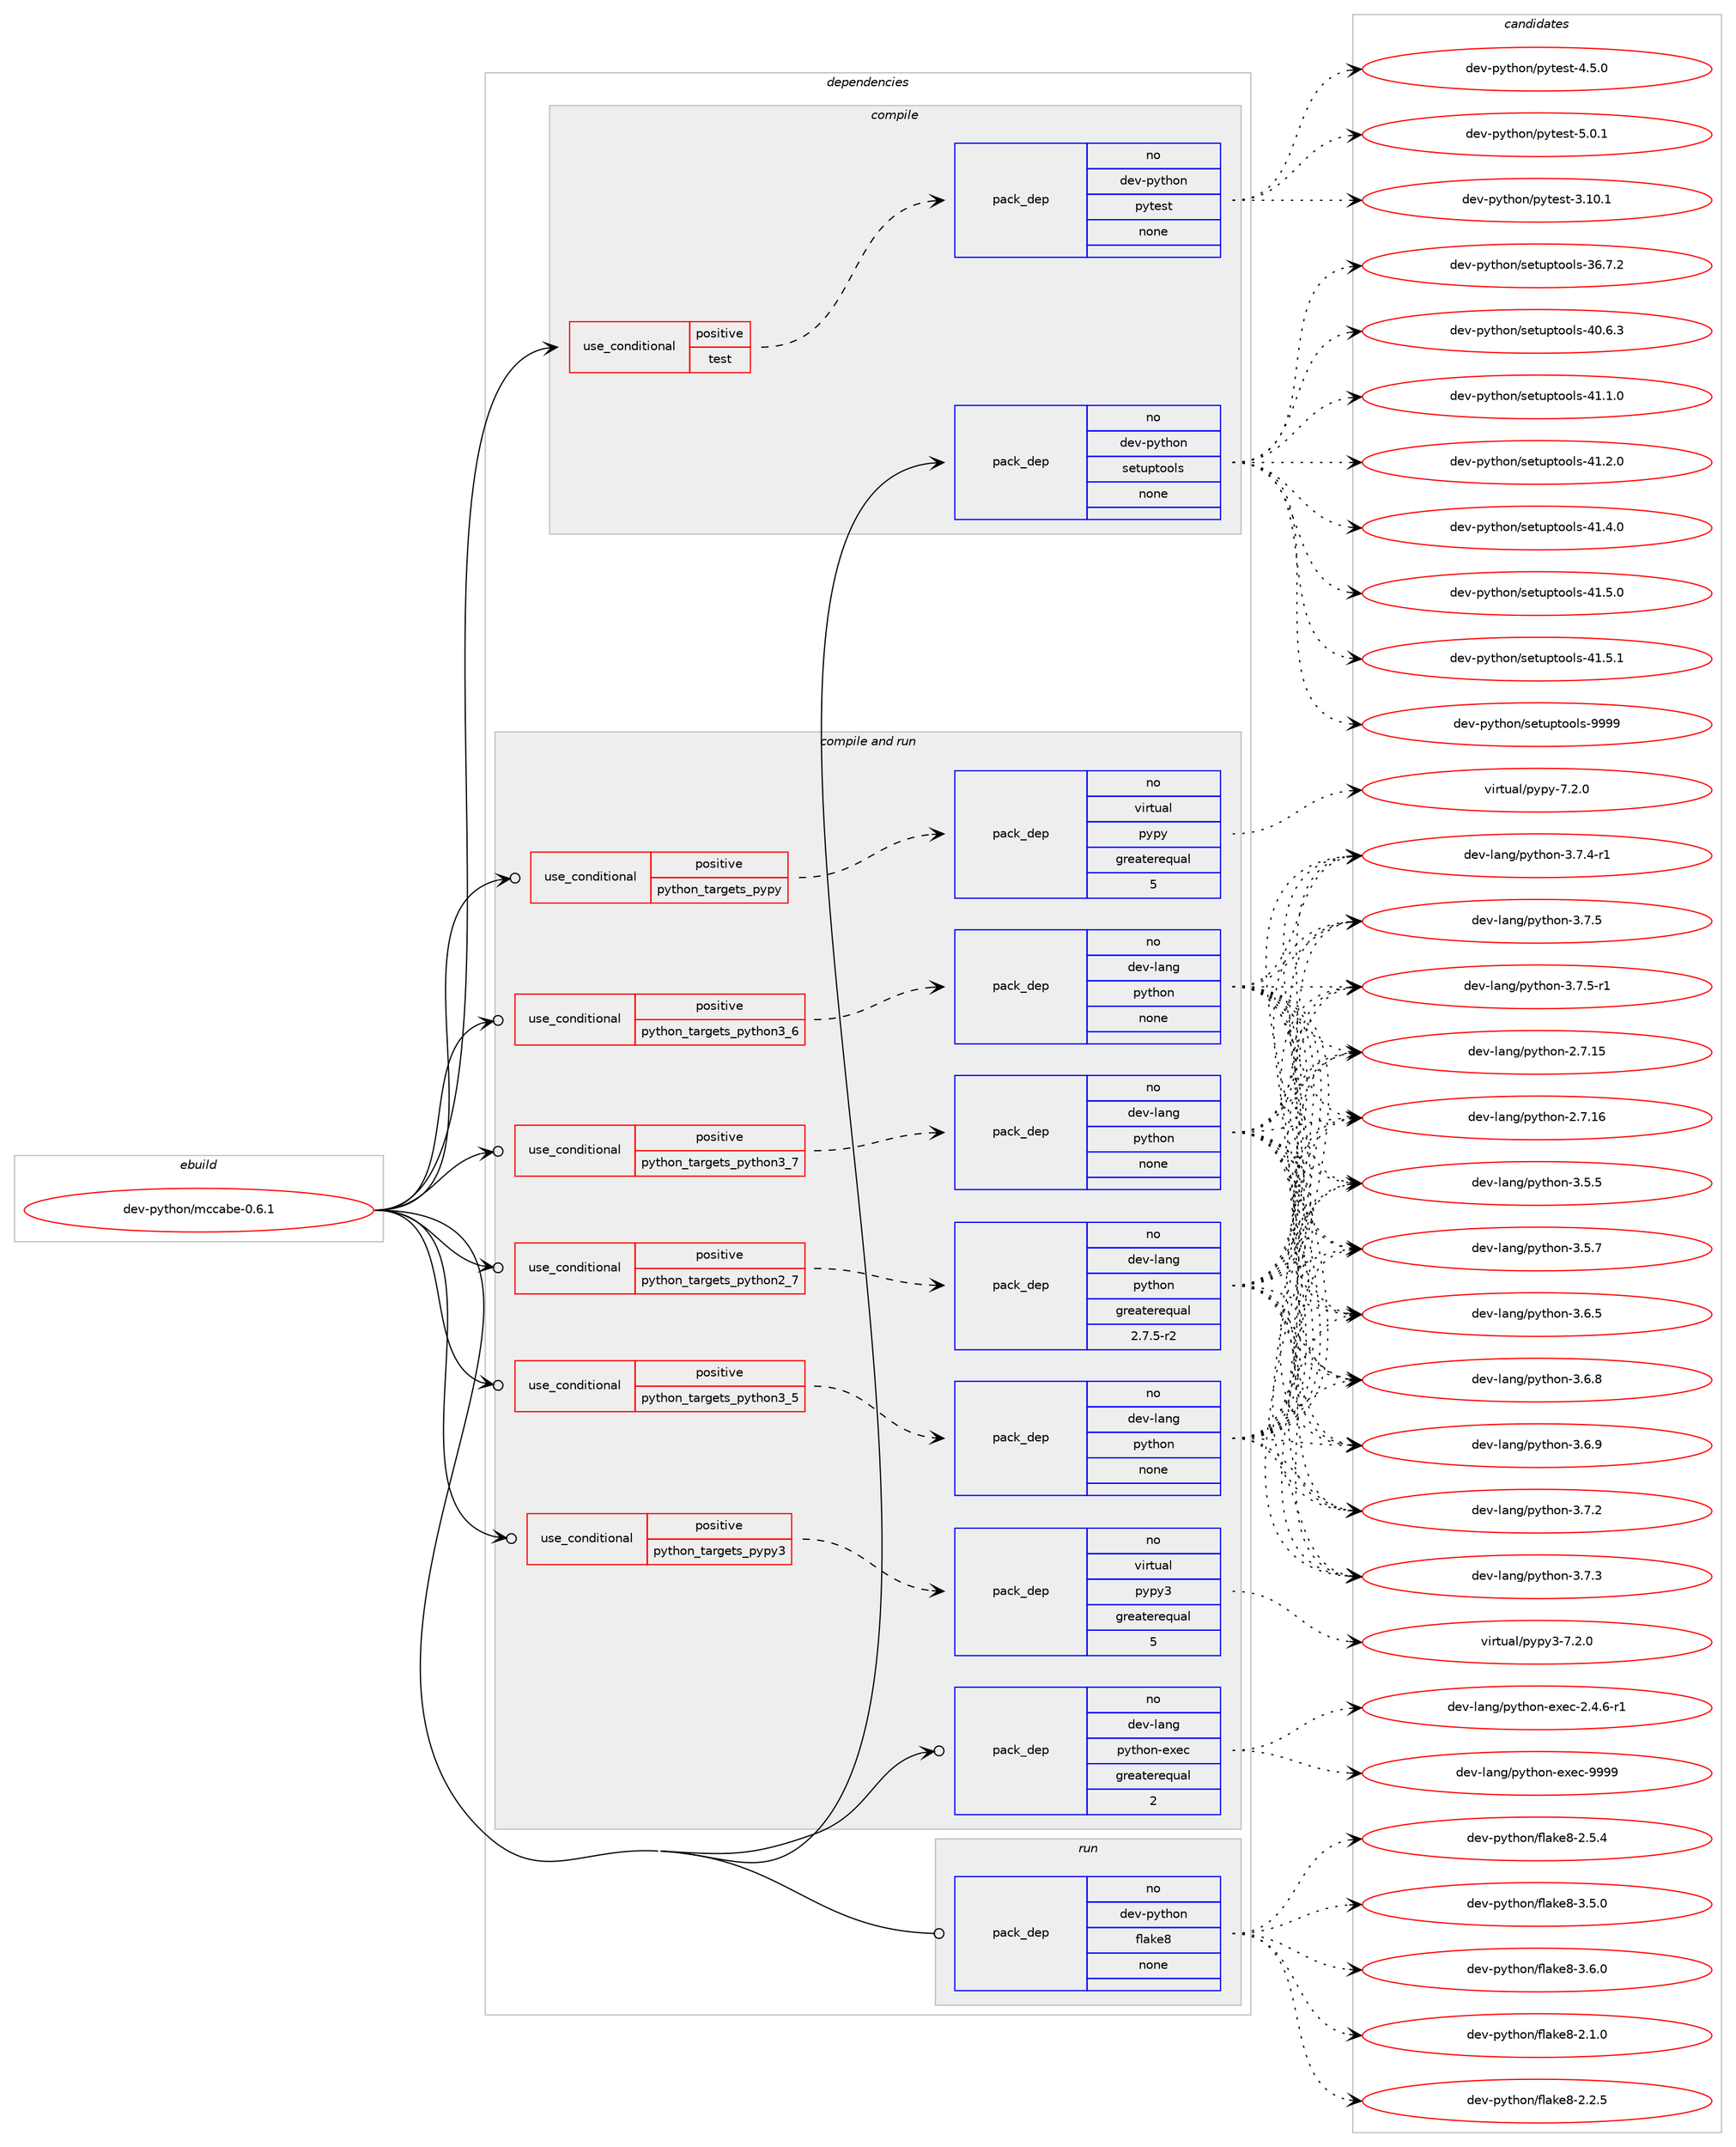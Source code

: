 digraph prolog {

# *************
# Graph options
# *************

newrank=true;
concentrate=true;
compound=true;
graph [rankdir=LR,fontname=Helvetica,fontsize=10,ranksep=1.5];#, ranksep=2.5, nodesep=0.2];
edge  [arrowhead=vee];
node  [fontname=Helvetica,fontsize=10];

# **********
# The ebuild
# **********

subgraph cluster_leftcol {
color=gray;
rank=same;
label=<<i>ebuild</i>>;
id [label="dev-python/mccabe-0.6.1", color=red, width=4, href="../dev-python/mccabe-0.6.1.svg"];
}

# ****************
# The dependencies
# ****************

subgraph cluster_midcol {
color=gray;
label=<<i>dependencies</i>>;
subgraph cluster_compile {
fillcolor="#eeeeee";
style=filled;
label=<<i>compile</i>>;
subgraph cond142434 {
dependency614362 [label=<<TABLE BORDER="0" CELLBORDER="1" CELLSPACING="0" CELLPADDING="4"><TR><TD ROWSPAN="3" CELLPADDING="10">use_conditional</TD></TR><TR><TD>positive</TD></TR><TR><TD>test</TD></TR></TABLE>>, shape=none, color=red];
subgraph pack460123 {
dependency614363 [label=<<TABLE BORDER="0" CELLBORDER="1" CELLSPACING="0" CELLPADDING="4" WIDTH="220"><TR><TD ROWSPAN="6" CELLPADDING="30">pack_dep</TD></TR><TR><TD WIDTH="110">no</TD></TR><TR><TD>dev-python</TD></TR><TR><TD>pytest</TD></TR><TR><TD>none</TD></TR><TR><TD></TD></TR></TABLE>>, shape=none, color=blue];
}
dependency614362:e -> dependency614363:w [weight=20,style="dashed",arrowhead="vee"];
}
id:e -> dependency614362:w [weight=20,style="solid",arrowhead="vee"];
subgraph pack460124 {
dependency614364 [label=<<TABLE BORDER="0" CELLBORDER="1" CELLSPACING="0" CELLPADDING="4" WIDTH="220"><TR><TD ROWSPAN="6" CELLPADDING="30">pack_dep</TD></TR><TR><TD WIDTH="110">no</TD></TR><TR><TD>dev-python</TD></TR><TR><TD>setuptools</TD></TR><TR><TD>none</TD></TR><TR><TD></TD></TR></TABLE>>, shape=none, color=blue];
}
id:e -> dependency614364:w [weight=20,style="solid",arrowhead="vee"];
}
subgraph cluster_compileandrun {
fillcolor="#eeeeee";
style=filled;
label=<<i>compile and run</i>>;
subgraph cond142435 {
dependency614365 [label=<<TABLE BORDER="0" CELLBORDER="1" CELLSPACING="0" CELLPADDING="4"><TR><TD ROWSPAN="3" CELLPADDING="10">use_conditional</TD></TR><TR><TD>positive</TD></TR><TR><TD>python_targets_pypy</TD></TR></TABLE>>, shape=none, color=red];
subgraph pack460125 {
dependency614366 [label=<<TABLE BORDER="0" CELLBORDER="1" CELLSPACING="0" CELLPADDING="4" WIDTH="220"><TR><TD ROWSPAN="6" CELLPADDING="30">pack_dep</TD></TR><TR><TD WIDTH="110">no</TD></TR><TR><TD>virtual</TD></TR><TR><TD>pypy</TD></TR><TR><TD>greaterequal</TD></TR><TR><TD>5</TD></TR></TABLE>>, shape=none, color=blue];
}
dependency614365:e -> dependency614366:w [weight=20,style="dashed",arrowhead="vee"];
}
id:e -> dependency614365:w [weight=20,style="solid",arrowhead="odotvee"];
subgraph cond142436 {
dependency614367 [label=<<TABLE BORDER="0" CELLBORDER="1" CELLSPACING="0" CELLPADDING="4"><TR><TD ROWSPAN="3" CELLPADDING="10">use_conditional</TD></TR><TR><TD>positive</TD></TR><TR><TD>python_targets_pypy3</TD></TR></TABLE>>, shape=none, color=red];
subgraph pack460126 {
dependency614368 [label=<<TABLE BORDER="0" CELLBORDER="1" CELLSPACING="0" CELLPADDING="4" WIDTH="220"><TR><TD ROWSPAN="6" CELLPADDING="30">pack_dep</TD></TR><TR><TD WIDTH="110">no</TD></TR><TR><TD>virtual</TD></TR><TR><TD>pypy3</TD></TR><TR><TD>greaterequal</TD></TR><TR><TD>5</TD></TR></TABLE>>, shape=none, color=blue];
}
dependency614367:e -> dependency614368:w [weight=20,style="dashed",arrowhead="vee"];
}
id:e -> dependency614367:w [weight=20,style="solid",arrowhead="odotvee"];
subgraph cond142437 {
dependency614369 [label=<<TABLE BORDER="0" CELLBORDER="1" CELLSPACING="0" CELLPADDING="4"><TR><TD ROWSPAN="3" CELLPADDING="10">use_conditional</TD></TR><TR><TD>positive</TD></TR><TR><TD>python_targets_python2_7</TD></TR></TABLE>>, shape=none, color=red];
subgraph pack460127 {
dependency614370 [label=<<TABLE BORDER="0" CELLBORDER="1" CELLSPACING="0" CELLPADDING="4" WIDTH="220"><TR><TD ROWSPAN="6" CELLPADDING="30">pack_dep</TD></TR><TR><TD WIDTH="110">no</TD></TR><TR><TD>dev-lang</TD></TR><TR><TD>python</TD></TR><TR><TD>greaterequal</TD></TR><TR><TD>2.7.5-r2</TD></TR></TABLE>>, shape=none, color=blue];
}
dependency614369:e -> dependency614370:w [weight=20,style="dashed",arrowhead="vee"];
}
id:e -> dependency614369:w [weight=20,style="solid",arrowhead="odotvee"];
subgraph cond142438 {
dependency614371 [label=<<TABLE BORDER="0" CELLBORDER="1" CELLSPACING="0" CELLPADDING="4"><TR><TD ROWSPAN="3" CELLPADDING="10">use_conditional</TD></TR><TR><TD>positive</TD></TR><TR><TD>python_targets_python3_5</TD></TR></TABLE>>, shape=none, color=red];
subgraph pack460128 {
dependency614372 [label=<<TABLE BORDER="0" CELLBORDER="1" CELLSPACING="0" CELLPADDING="4" WIDTH="220"><TR><TD ROWSPAN="6" CELLPADDING="30">pack_dep</TD></TR><TR><TD WIDTH="110">no</TD></TR><TR><TD>dev-lang</TD></TR><TR><TD>python</TD></TR><TR><TD>none</TD></TR><TR><TD></TD></TR></TABLE>>, shape=none, color=blue];
}
dependency614371:e -> dependency614372:w [weight=20,style="dashed",arrowhead="vee"];
}
id:e -> dependency614371:w [weight=20,style="solid",arrowhead="odotvee"];
subgraph cond142439 {
dependency614373 [label=<<TABLE BORDER="0" CELLBORDER="1" CELLSPACING="0" CELLPADDING="4"><TR><TD ROWSPAN="3" CELLPADDING="10">use_conditional</TD></TR><TR><TD>positive</TD></TR><TR><TD>python_targets_python3_6</TD></TR></TABLE>>, shape=none, color=red];
subgraph pack460129 {
dependency614374 [label=<<TABLE BORDER="0" CELLBORDER="1" CELLSPACING="0" CELLPADDING="4" WIDTH="220"><TR><TD ROWSPAN="6" CELLPADDING="30">pack_dep</TD></TR><TR><TD WIDTH="110">no</TD></TR><TR><TD>dev-lang</TD></TR><TR><TD>python</TD></TR><TR><TD>none</TD></TR><TR><TD></TD></TR></TABLE>>, shape=none, color=blue];
}
dependency614373:e -> dependency614374:w [weight=20,style="dashed",arrowhead="vee"];
}
id:e -> dependency614373:w [weight=20,style="solid",arrowhead="odotvee"];
subgraph cond142440 {
dependency614375 [label=<<TABLE BORDER="0" CELLBORDER="1" CELLSPACING="0" CELLPADDING="4"><TR><TD ROWSPAN="3" CELLPADDING="10">use_conditional</TD></TR><TR><TD>positive</TD></TR><TR><TD>python_targets_python3_7</TD></TR></TABLE>>, shape=none, color=red];
subgraph pack460130 {
dependency614376 [label=<<TABLE BORDER="0" CELLBORDER="1" CELLSPACING="0" CELLPADDING="4" WIDTH="220"><TR><TD ROWSPAN="6" CELLPADDING="30">pack_dep</TD></TR><TR><TD WIDTH="110">no</TD></TR><TR><TD>dev-lang</TD></TR><TR><TD>python</TD></TR><TR><TD>none</TD></TR><TR><TD></TD></TR></TABLE>>, shape=none, color=blue];
}
dependency614375:e -> dependency614376:w [weight=20,style="dashed",arrowhead="vee"];
}
id:e -> dependency614375:w [weight=20,style="solid",arrowhead="odotvee"];
subgraph pack460131 {
dependency614377 [label=<<TABLE BORDER="0" CELLBORDER="1" CELLSPACING="0" CELLPADDING="4" WIDTH="220"><TR><TD ROWSPAN="6" CELLPADDING="30">pack_dep</TD></TR><TR><TD WIDTH="110">no</TD></TR><TR><TD>dev-lang</TD></TR><TR><TD>python-exec</TD></TR><TR><TD>greaterequal</TD></TR><TR><TD>2</TD></TR></TABLE>>, shape=none, color=blue];
}
id:e -> dependency614377:w [weight=20,style="solid",arrowhead="odotvee"];
}
subgraph cluster_run {
fillcolor="#eeeeee";
style=filled;
label=<<i>run</i>>;
subgraph pack460132 {
dependency614378 [label=<<TABLE BORDER="0" CELLBORDER="1" CELLSPACING="0" CELLPADDING="4" WIDTH="220"><TR><TD ROWSPAN="6" CELLPADDING="30">pack_dep</TD></TR><TR><TD WIDTH="110">no</TD></TR><TR><TD>dev-python</TD></TR><TR><TD>flake8</TD></TR><TR><TD>none</TD></TR><TR><TD></TD></TR></TABLE>>, shape=none, color=blue];
}
id:e -> dependency614378:w [weight=20,style="solid",arrowhead="odot"];
}
}

# **************
# The candidates
# **************

subgraph cluster_choices {
rank=same;
color=gray;
label=<<i>candidates</i>>;

subgraph choice460123 {
color=black;
nodesep=1;
choice100101118451121211161041111104711212111610111511645514649484649 [label="dev-python/pytest-3.10.1", color=red, width=4,href="../dev-python/pytest-3.10.1.svg"];
choice1001011184511212111610411111047112121116101115116455246534648 [label="dev-python/pytest-4.5.0", color=red, width=4,href="../dev-python/pytest-4.5.0.svg"];
choice1001011184511212111610411111047112121116101115116455346484649 [label="dev-python/pytest-5.0.1", color=red, width=4,href="../dev-python/pytest-5.0.1.svg"];
dependency614363:e -> choice100101118451121211161041111104711212111610111511645514649484649:w [style=dotted,weight="100"];
dependency614363:e -> choice1001011184511212111610411111047112121116101115116455246534648:w [style=dotted,weight="100"];
dependency614363:e -> choice1001011184511212111610411111047112121116101115116455346484649:w [style=dotted,weight="100"];
}
subgraph choice460124 {
color=black;
nodesep=1;
choice100101118451121211161041111104711510111611711211611111110811545515446554650 [label="dev-python/setuptools-36.7.2", color=red, width=4,href="../dev-python/setuptools-36.7.2.svg"];
choice100101118451121211161041111104711510111611711211611111110811545524846544651 [label="dev-python/setuptools-40.6.3", color=red, width=4,href="../dev-python/setuptools-40.6.3.svg"];
choice100101118451121211161041111104711510111611711211611111110811545524946494648 [label="dev-python/setuptools-41.1.0", color=red, width=4,href="../dev-python/setuptools-41.1.0.svg"];
choice100101118451121211161041111104711510111611711211611111110811545524946504648 [label="dev-python/setuptools-41.2.0", color=red, width=4,href="../dev-python/setuptools-41.2.0.svg"];
choice100101118451121211161041111104711510111611711211611111110811545524946524648 [label="dev-python/setuptools-41.4.0", color=red, width=4,href="../dev-python/setuptools-41.4.0.svg"];
choice100101118451121211161041111104711510111611711211611111110811545524946534648 [label="dev-python/setuptools-41.5.0", color=red, width=4,href="../dev-python/setuptools-41.5.0.svg"];
choice100101118451121211161041111104711510111611711211611111110811545524946534649 [label="dev-python/setuptools-41.5.1", color=red, width=4,href="../dev-python/setuptools-41.5.1.svg"];
choice10010111845112121116104111110471151011161171121161111111081154557575757 [label="dev-python/setuptools-9999", color=red, width=4,href="../dev-python/setuptools-9999.svg"];
dependency614364:e -> choice100101118451121211161041111104711510111611711211611111110811545515446554650:w [style=dotted,weight="100"];
dependency614364:e -> choice100101118451121211161041111104711510111611711211611111110811545524846544651:w [style=dotted,weight="100"];
dependency614364:e -> choice100101118451121211161041111104711510111611711211611111110811545524946494648:w [style=dotted,weight="100"];
dependency614364:e -> choice100101118451121211161041111104711510111611711211611111110811545524946504648:w [style=dotted,weight="100"];
dependency614364:e -> choice100101118451121211161041111104711510111611711211611111110811545524946524648:w [style=dotted,weight="100"];
dependency614364:e -> choice100101118451121211161041111104711510111611711211611111110811545524946534648:w [style=dotted,weight="100"];
dependency614364:e -> choice100101118451121211161041111104711510111611711211611111110811545524946534649:w [style=dotted,weight="100"];
dependency614364:e -> choice10010111845112121116104111110471151011161171121161111111081154557575757:w [style=dotted,weight="100"];
}
subgraph choice460125 {
color=black;
nodesep=1;
choice1181051141161179710847112121112121455546504648 [label="virtual/pypy-7.2.0", color=red, width=4,href="../virtual/pypy-7.2.0.svg"];
dependency614366:e -> choice1181051141161179710847112121112121455546504648:w [style=dotted,weight="100"];
}
subgraph choice460126 {
color=black;
nodesep=1;
choice118105114116117971084711212111212151455546504648 [label="virtual/pypy3-7.2.0", color=red, width=4,href="../virtual/pypy3-7.2.0.svg"];
dependency614368:e -> choice118105114116117971084711212111212151455546504648:w [style=dotted,weight="100"];
}
subgraph choice460127 {
color=black;
nodesep=1;
choice10010111845108971101034711212111610411111045504655464953 [label="dev-lang/python-2.7.15", color=red, width=4,href="../dev-lang/python-2.7.15.svg"];
choice10010111845108971101034711212111610411111045504655464954 [label="dev-lang/python-2.7.16", color=red, width=4,href="../dev-lang/python-2.7.16.svg"];
choice100101118451089711010347112121116104111110455146534653 [label="dev-lang/python-3.5.5", color=red, width=4,href="../dev-lang/python-3.5.5.svg"];
choice100101118451089711010347112121116104111110455146534655 [label="dev-lang/python-3.5.7", color=red, width=4,href="../dev-lang/python-3.5.7.svg"];
choice100101118451089711010347112121116104111110455146544653 [label="dev-lang/python-3.6.5", color=red, width=4,href="../dev-lang/python-3.6.5.svg"];
choice100101118451089711010347112121116104111110455146544656 [label="dev-lang/python-3.6.8", color=red, width=4,href="../dev-lang/python-3.6.8.svg"];
choice100101118451089711010347112121116104111110455146544657 [label="dev-lang/python-3.6.9", color=red, width=4,href="../dev-lang/python-3.6.9.svg"];
choice100101118451089711010347112121116104111110455146554650 [label="dev-lang/python-3.7.2", color=red, width=4,href="../dev-lang/python-3.7.2.svg"];
choice100101118451089711010347112121116104111110455146554651 [label="dev-lang/python-3.7.3", color=red, width=4,href="../dev-lang/python-3.7.3.svg"];
choice1001011184510897110103471121211161041111104551465546524511449 [label="dev-lang/python-3.7.4-r1", color=red, width=4,href="../dev-lang/python-3.7.4-r1.svg"];
choice100101118451089711010347112121116104111110455146554653 [label="dev-lang/python-3.7.5", color=red, width=4,href="../dev-lang/python-3.7.5.svg"];
choice1001011184510897110103471121211161041111104551465546534511449 [label="dev-lang/python-3.7.5-r1", color=red, width=4,href="../dev-lang/python-3.7.5-r1.svg"];
dependency614370:e -> choice10010111845108971101034711212111610411111045504655464953:w [style=dotted,weight="100"];
dependency614370:e -> choice10010111845108971101034711212111610411111045504655464954:w [style=dotted,weight="100"];
dependency614370:e -> choice100101118451089711010347112121116104111110455146534653:w [style=dotted,weight="100"];
dependency614370:e -> choice100101118451089711010347112121116104111110455146534655:w [style=dotted,weight="100"];
dependency614370:e -> choice100101118451089711010347112121116104111110455146544653:w [style=dotted,weight="100"];
dependency614370:e -> choice100101118451089711010347112121116104111110455146544656:w [style=dotted,weight="100"];
dependency614370:e -> choice100101118451089711010347112121116104111110455146544657:w [style=dotted,weight="100"];
dependency614370:e -> choice100101118451089711010347112121116104111110455146554650:w [style=dotted,weight="100"];
dependency614370:e -> choice100101118451089711010347112121116104111110455146554651:w [style=dotted,weight="100"];
dependency614370:e -> choice1001011184510897110103471121211161041111104551465546524511449:w [style=dotted,weight="100"];
dependency614370:e -> choice100101118451089711010347112121116104111110455146554653:w [style=dotted,weight="100"];
dependency614370:e -> choice1001011184510897110103471121211161041111104551465546534511449:w [style=dotted,weight="100"];
}
subgraph choice460128 {
color=black;
nodesep=1;
choice10010111845108971101034711212111610411111045504655464953 [label="dev-lang/python-2.7.15", color=red, width=4,href="../dev-lang/python-2.7.15.svg"];
choice10010111845108971101034711212111610411111045504655464954 [label="dev-lang/python-2.7.16", color=red, width=4,href="../dev-lang/python-2.7.16.svg"];
choice100101118451089711010347112121116104111110455146534653 [label="dev-lang/python-3.5.5", color=red, width=4,href="../dev-lang/python-3.5.5.svg"];
choice100101118451089711010347112121116104111110455146534655 [label="dev-lang/python-3.5.7", color=red, width=4,href="../dev-lang/python-3.5.7.svg"];
choice100101118451089711010347112121116104111110455146544653 [label="dev-lang/python-3.6.5", color=red, width=4,href="../dev-lang/python-3.6.5.svg"];
choice100101118451089711010347112121116104111110455146544656 [label="dev-lang/python-3.6.8", color=red, width=4,href="../dev-lang/python-3.6.8.svg"];
choice100101118451089711010347112121116104111110455146544657 [label="dev-lang/python-3.6.9", color=red, width=4,href="../dev-lang/python-3.6.9.svg"];
choice100101118451089711010347112121116104111110455146554650 [label="dev-lang/python-3.7.2", color=red, width=4,href="../dev-lang/python-3.7.2.svg"];
choice100101118451089711010347112121116104111110455146554651 [label="dev-lang/python-3.7.3", color=red, width=4,href="../dev-lang/python-3.7.3.svg"];
choice1001011184510897110103471121211161041111104551465546524511449 [label="dev-lang/python-3.7.4-r1", color=red, width=4,href="../dev-lang/python-3.7.4-r1.svg"];
choice100101118451089711010347112121116104111110455146554653 [label="dev-lang/python-3.7.5", color=red, width=4,href="../dev-lang/python-3.7.5.svg"];
choice1001011184510897110103471121211161041111104551465546534511449 [label="dev-lang/python-3.7.5-r1", color=red, width=4,href="../dev-lang/python-3.7.5-r1.svg"];
dependency614372:e -> choice10010111845108971101034711212111610411111045504655464953:w [style=dotted,weight="100"];
dependency614372:e -> choice10010111845108971101034711212111610411111045504655464954:w [style=dotted,weight="100"];
dependency614372:e -> choice100101118451089711010347112121116104111110455146534653:w [style=dotted,weight="100"];
dependency614372:e -> choice100101118451089711010347112121116104111110455146534655:w [style=dotted,weight="100"];
dependency614372:e -> choice100101118451089711010347112121116104111110455146544653:w [style=dotted,weight="100"];
dependency614372:e -> choice100101118451089711010347112121116104111110455146544656:w [style=dotted,weight="100"];
dependency614372:e -> choice100101118451089711010347112121116104111110455146544657:w [style=dotted,weight="100"];
dependency614372:e -> choice100101118451089711010347112121116104111110455146554650:w [style=dotted,weight="100"];
dependency614372:e -> choice100101118451089711010347112121116104111110455146554651:w [style=dotted,weight="100"];
dependency614372:e -> choice1001011184510897110103471121211161041111104551465546524511449:w [style=dotted,weight="100"];
dependency614372:e -> choice100101118451089711010347112121116104111110455146554653:w [style=dotted,weight="100"];
dependency614372:e -> choice1001011184510897110103471121211161041111104551465546534511449:w [style=dotted,weight="100"];
}
subgraph choice460129 {
color=black;
nodesep=1;
choice10010111845108971101034711212111610411111045504655464953 [label="dev-lang/python-2.7.15", color=red, width=4,href="../dev-lang/python-2.7.15.svg"];
choice10010111845108971101034711212111610411111045504655464954 [label="dev-lang/python-2.7.16", color=red, width=4,href="../dev-lang/python-2.7.16.svg"];
choice100101118451089711010347112121116104111110455146534653 [label="dev-lang/python-3.5.5", color=red, width=4,href="../dev-lang/python-3.5.5.svg"];
choice100101118451089711010347112121116104111110455146534655 [label="dev-lang/python-3.5.7", color=red, width=4,href="../dev-lang/python-3.5.7.svg"];
choice100101118451089711010347112121116104111110455146544653 [label="dev-lang/python-3.6.5", color=red, width=4,href="../dev-lang/python-3.6.5.svg"];
choice100101118451089711010347112121116104111110455146544656 [label="dev-lang/python-3.6.8", color=red, width=4,href="../dev-lang/python-3.6.8.svg"];
choice100101118451089711010347112121116104111110455146544657 [label="dev-lang/python-3.6.9", color=red, width=4,href="../dev-lang/python-3.6.9.svg"];
choice100101118451089711010347112121116104111110455146554650 [label="dev-lang/python-3.7.2", color=red, width=4,href="../dev-lang/python-3.7.2.svg"];
choice100101118451089711010347112121116104111110455146554651 [label="dev-lang/python-3.7.3", color=red, width=4,href="../dev-lang/python-3.7.3.svg"];
choice1001011184510897110103471121211161041111104551465546524511449 [label="dev-lang/python-3.7.4-r1", color=red, width=4,href="../dev-lang/python-3.7.4-r1.svg"];
choice100101118451089711010347112121116104111110455146554653 [label="dev-lang/python-3.7.5", color=red, width=4,href="../dev-lang/python-3.7.5.svg"];
choice1001011184510897110103471121211161041111104551465546534511449 [label="dev-lang/python-3.7.5-r1", color=red, width=4,href="../dev-lang/python-3.7.5-r1.svg"];
dependency614374:e -> choice10010111845108971101034711212111610411111045504655464953:w [style=dotted,weight="100"];
dependency614374:e -> choice10010111845108971101034711212111610411111045504655464954:w [style=dotted,weight="100"];
dependency614374:e -> choice100101118451089711010347112121116104111110455146534653:w [style=dotted,weight="100"];
dependency614374:e -> choice100101118451089711010347112121116104111110455146534655:w [style=dotted,weight="100"];
dependency614374:e -> choice100101118451089711010347112121116104111110455146544653:w [style=dotted,weight="100"];
dependency614374:e -> choice100101118451089711010347112121116104111110455146544656:w [style=dotted,weight="100"];
dependency614374:e -> choice100101118451089711010347112121116104111110455146544657:w [style=dotted,weight="100"];
dependency614374:e -> choice100101118451089711010347112121116104111110455146554650:w [style=dotted,weight="100"];
dependency614374:e -> choice100101118451089711010347112121116104111110455146554651:w [style=dotted,weight="100"];
dependency614374:e -> choice1001011184510897110103471121211161041111104551465546524511449:w [style=dotted,weight="100"];
dependency614374:e -> choice100101118451089711010347112121116104111110455146554653:w [style=dotted,weight="100"];
dependency614374:e -> choice1001011184510897110103471121211161041111104551465546534511449:w [style=dotted,weight="100"];
}
subgraph choice460130 {
color=black;
nodesep=1;
choice10010111845108971101034711212111610411111045504655464953 [label="dev-lang/python-2.7.15", color=red, width=4,href="../dev-lang/python-2.7.15.svg"];
choice10010111845108971101034711212111610411111045504655464954 [label="dev-lang/python-2.7.16", color=red, width=4,href="../dev-lang/python-2.7.16.svg"];
choice100101118451089711010347112121116104111110455146534653 [label="dev-lang/python-3.5.5", color=red, width=4,href="../dev-lang/python-3.5.5.svg"];
choice100101118451089711010347112121116104111110455146534655 [label="dev-lang/python-3.5.7", color=red, width=4,href="../dev-lang/python-3.5.7.svg"];
choice100101118451089711010347112121116104111110455146544653 [label="dev-lang/python-3.6.5", color=red, width=4,href="../dev-lang/python-3.6.5.svg"];
choice100101118451089711010347112121116104111110455146544656 [label="dev-lang/python-3.6.8", color=red, width=4,href="../dev-lang/python-3.6.8.svg"];
choice100101118451089711010347112121116104111110455146544657 [label="dev-lang/python-3.6.9", color=red, width=4,href="../dev-lang/python-3.6.9.svg"];
choice100101118451089711010347112121116104111110455146554650 [label="dev-lang/python-3.7.2", color=red, width=4,href="../dev-lang/python-3.7.2.svg"];
choice100101118451089711010347112121116104111110455146554651 [label="dev-lang/python-3.7.3", color=red, width=4,href="../dev-lang/python-3.7.3.svg"];
choice1001011184510897110103471121211161041111104551465546524511449 [label="dev-lang/python-3.7.4-r1", color=red, width=4,href="../dev-lang/python-3.7.4-r1.svg"];
choice100101118451089711010347112121116104111110455146554653 [label="dev-lang/python-3.7.5", color=red, width=4,href="../dev-lang/python-3.7.5.svg"];
choice1001011184510897110103471121211161041111104551465546534511449 [label="dev-lang/python-3.7.5-r1", color=red, width=4,href="../dev-lang/python-3.7.5-r1.svg"];
dependency614376:e -> choice10010111845108971101034711212111610411111045504655464953:w [style=dotted,weight="100"];
dependency614376:e -> choice10010111845108971101034711212111610411111045504655464954:w [style=dotted,weight="100"];
dependency614376:e -> choice100101118451089711010347112121116104111110455146534653:w [style=dotted,weight="100"];
dependency614376:e -> choice100101118451089711010347112121116104111110455146534655:w [style=dotted,weight="100"];
dependency614376:e -> choice100101118451089711010347112121116104111110455146544653:w [style=dotted,weight="100"];
dependency614376:e -> choice100101118451089711010347112121116104111110455146544656:w [style=dotted,weight="100"];
dependency614376:e -> choice100101118451089711010347112121116104111110455146544657:w [style=dotted,weight="100"];
dependency614376:e -> choice100101118451089711010347112121116104111110455146554650:w [style=dotted,weight="100"];
dependency614376:e -> choice100101118451089711010347112121116104111110455146554651:w [style=dotted,weight="100"];
dependency614376:e -> choice1001011184510897110103471121211161041111104551465546524511449:w [style=dotted,weight="100"];
dependency614376:e -> choice100101118451089711010347112121116104111110455146554653:w [style=dotted,weight="100"];
dependency614376:e -> choice1001011184510897110103471121211161041111104551465546534511449:w [style=dotted,weight="100"];
}
subgraph choice460131 {
color=black;
nodesep=1;
choice10010111845108971101034711212111610411111045101120101994550465246544511449 [label="dev-lang/python-exec-2.4.6-r1", color=red, width=4,href="../dev-lang/python-exec-2.4.6-r1.svg"];
choice10010111845108971101034711212111610411111045101120101994557575757 [label="dev-lang/python-exec-9999", color=red, width=4,href="../dev-lang/python-exec-9999.svg"];
dependency614377:e -> choice10010111845108971101034711212111610411111045101120101994550465246544511449:w [style=dotted,weight="100"];
dependency614377:e -> choice10010111845108971101034711212111610411111045101120101994557575757:w [style=dotted,weight="100"];
}
subgraph choice460132 {
color=black;
nodesep=1;
choice10010111845112121116104111110471021089710710156455046494648 [label="dev-python/flake8-2.1.0", color=red, width=4,href="../dev-python/flake8-2.1.0.svg"];
choice10010111845112121116104111110471021089710710156455046504653 [label="dev-python/flake8-2.2.5", color=red, width=4,href="../dev-python/flake8-2.2.5.svg"];
choice10010111845112121116104111110471021089710710156455046534652 [label="dev-python/flake8-2.5.4", color=red, width=4,href="../dev-python/flake8-2.5.4.svg"];
choice10010111845112121116104111110471021089710710156455146534648 [label="dev-python/flake8-3.5.0", color=red, width=4,href="../dev-python/flake8-3.5.0.svg"];
choice10010111845112121116104111110471021089710710156455146544648 [label="dev-python/flake8-3.6.0", color=red, width=4,href="../dev-python/flake8-3.6.0.svg"];
dependency614378:e -> choice10010111845112121116104111110471021089710710156455046494648:w [style=dotted,weight="100"];
dependency614378:e -> choice10010111845112121116104111110471021089710710156455046504653:w [style=dotted,weight="100"];
dependency614378:e -> choice10010111845112121116104111110471021089710710156455046534652:w [style=dotted,weight="100"];
dependency614378:e -> choice10010111845112121116104111110471021089710710156455146534648:w [style=dotted,weight="100"];
dependency614378:e -> choice10010111845112121116104111110471021089710710156455146544648:w [style=dotted,weight="100"];
}
}

}
